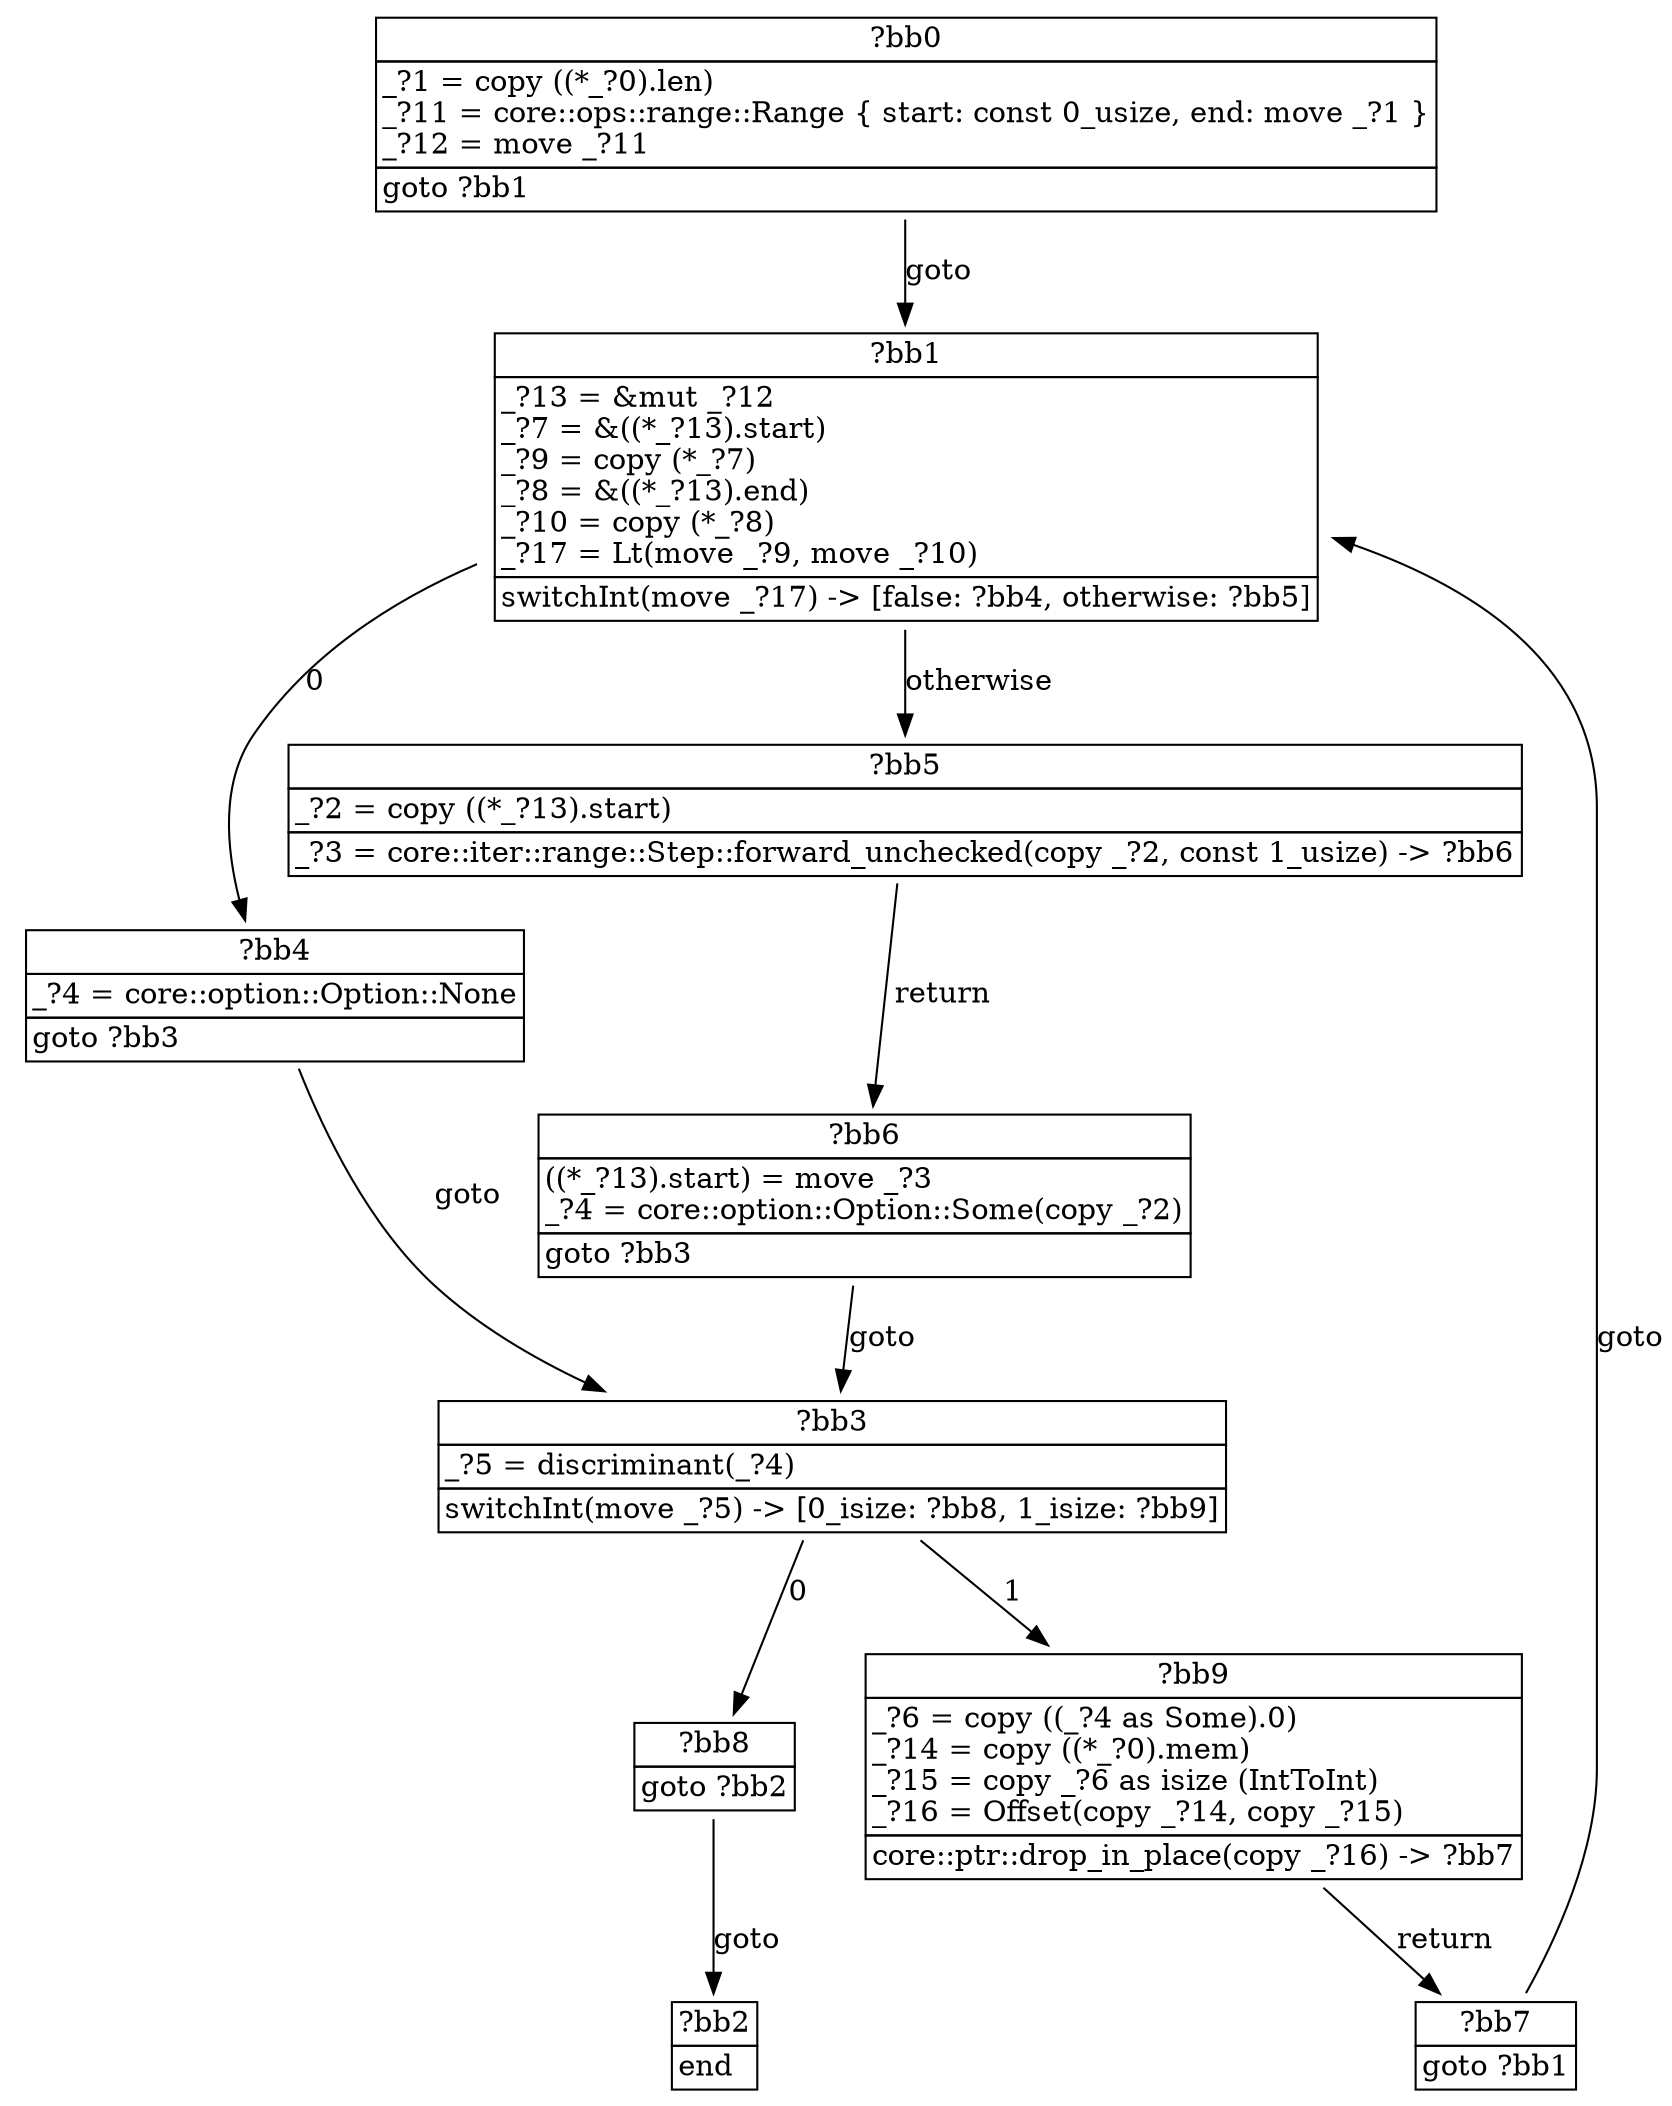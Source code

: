digraph ControlFlowGraph {
    bb0 [shape="none", label=<<table border="0" cellborder="1" cellspacing="0"><tr><td  align="center" colspan="1">?bb0</td></tr><tr><td align="left" balign="left">_?1 = copy ((*_?0).len)<br/>_?11 = core::ops::range::Range { start: const 0_usize, end: move _?1 }<br/>_?12 = move _?11<br/></td></tr><tr><td align="left">goto ?bb1</td></tr></table>>];
    bb1 [shape="none", label=<<table border="0" cellborder="1" cellspacing="0"><tr><td  align="center" colspan="1">?bb1</td></tr><tr><td align="left" balign="left">_?13 = &amp;mut _?12<br/>_?7 = &amp;((*_?13).start)<br/>_?9 = copy (*_?7)<br/>_?8 = &amp;((*_?13).end)<br/>_?10 = copy (*_?8)<br/>_?17 = Lt(move _?9, move _?10)<br/></td></tr><tr><td align="left">switchInt(move _?17) -&gt; [false: ?bb4, otherwise: ?bb5]</td></tr></table>>];
    bb2 [shape="none", label=<<table border="0" cellborder="1" cellspacing="0"><tr><td  align="center" colspan="1">?bb2</td></tr><tr><td align="left">end</td></tr></table>>];
    bb3 [shape="none", label=<<table border="0" cellborder="1" cellspacing="0"><tr><td  align="center" colspan="1">?bb3</td></tr><tr><td align="left" balign="left">_?5 = discriminant(_?4)<br/></td></tr><tr><td align="left">switchInt(move _?5) -&gt; [0_isize: ?bb8, 1_isize: ?bb9]</td></tr></table>>];
    bb4 [shape="none", label=<<table border="0" cellborder="1" cellspacing="0"><tr><td  align="center" colspan="1">?bb4</td></tr><tr><td align="left" balign="left">_?4 = core::option::Option::None<br/></td></tr><tr><td align="left">goto ?bb3</td></tr></table>>];
    bb5 [shape="none", label=<<table border="0" cellborder="1" cellspacing="0"><tr><td  align="center" colspan="1">?bb5</td></tr><tr><td align="left" balign="left">_?2 = copy ((*_?13).start)<br/></td></tr><tr><td align="left">_?3 = core::iter::range::Step::forward_unchecked(copy _?2, const 1_usize) -&gt; ?bb6</td></tr></table>>];
    bb6 [shape="none", label=<<table border="0" cellborder="1" cellspacing="0"><tr><td  align="center" colspan="1">?bb6</td></tr><tr><td align="left" balign="left">((*_?13).start) = move _?3<br/>_?4 = core::option::Option::Some(copy _?2)<br/></td></tr><tr><td align="left">goto ?bb3</td></tr></table>>];
    bb7 [shape="none", label=<<table border="0" cellborder="1" cellspacing="0"><tr><td  align="center" colspan="1">?bb7</td></tr><tr><td align="left">goto ?bb1</td></tr></table>>];
    bb8 [shape="none", label=<<table border="0" cellborder="1" cellspacing="0"><tr><td  align="center" colspan="1">?bb8</td></tr><tr><td align="left">goto ?bb2</td></tr></table>>];
    bb9 [shape="none", label=<<table border="0" cellborder="1" cellspacing="0"><tr><td  align="center" colspan="1">?bb9</td></tr><tr><td align="left" balign="left">_?6 = copy ((_?4 as Some).0)<br/>_?14 = copy ((*_?0).mem)<br/>_?15 = copy _?6 as isize (IntToInt)<br/>_?16 = Offset(copy _?14, copy _?15)<br/></td></tr><tr><td align="left">core::ptr::drop_in_place(copy _?16) -&gt; ?bb7</td></tr></table>>];
    bb0 -> bb1 [label="goto"];
    bb1 -> bb4 [label="0"];
    bb1 -> bb5 [label="otherwise"];
    bb3 -> bb8 [label="0"];
    bb3 -> bb9 [label="1"];
    bb4 -> bb3 [label="goto"];
    bb5 -> bb6 [label="return"];
    bb6 -> bb3 [label="goto"];
    bb7 -> bb1 [label="goto"];
    bb8 -> bb2 [label="goto"];
    bb9 -> bb7 [label="return"];
}
